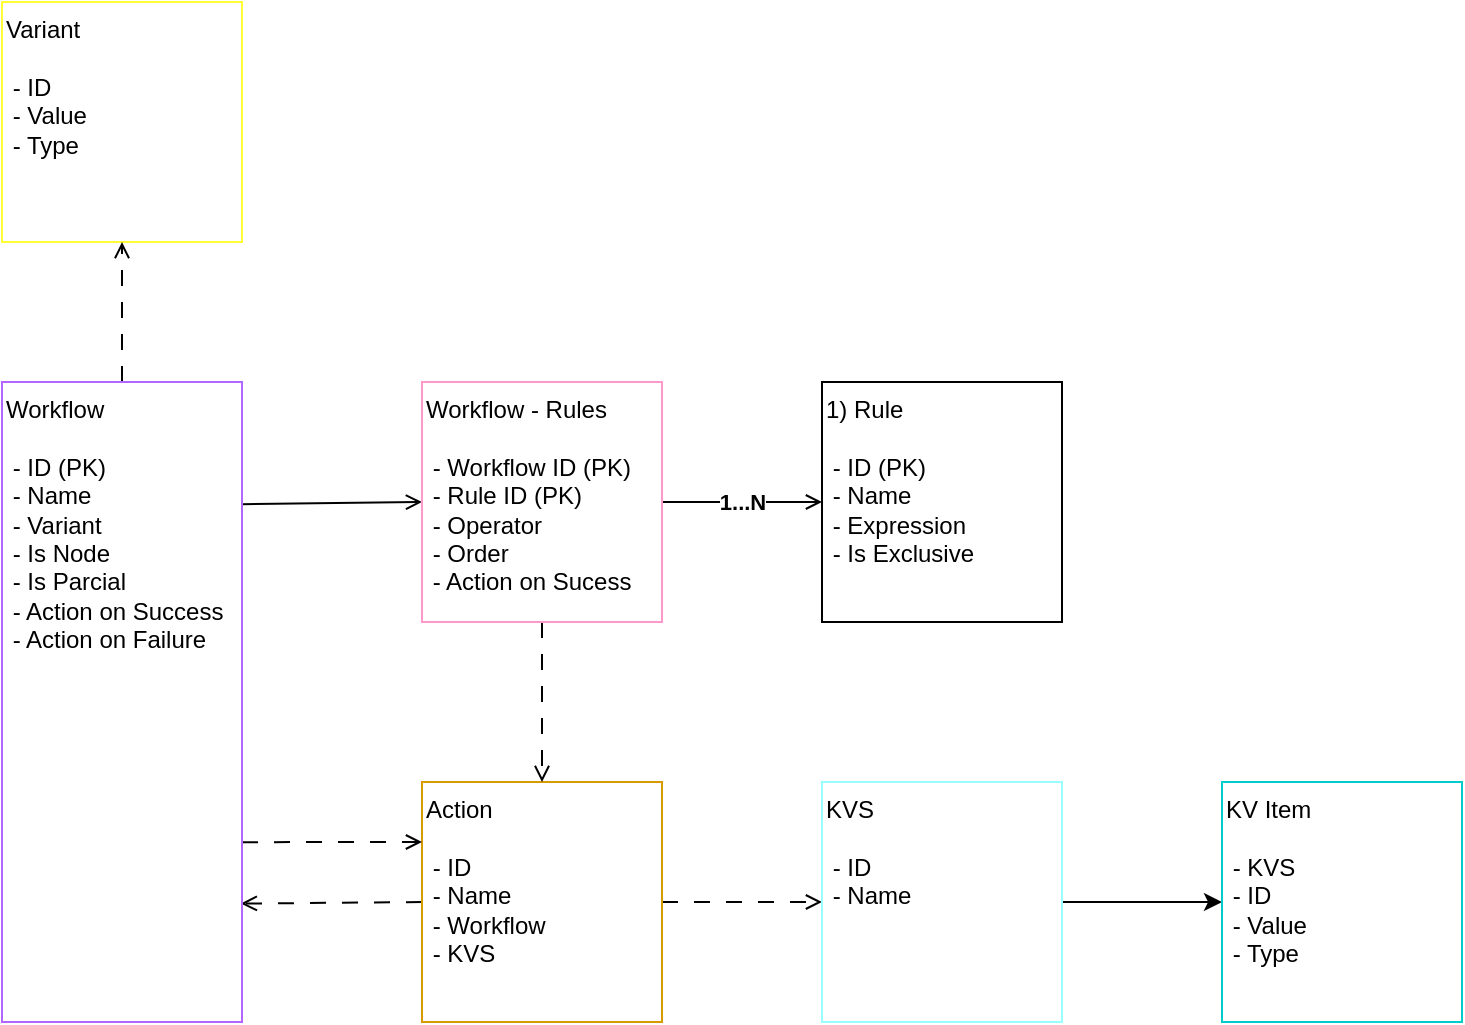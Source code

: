 <mxfile pages="5">
    <diagram id="LyjKLWT2vN5_jiygnvpO" name="Connections">
        <mxGraphModel dx="963" dy="543" grid="1" gridSize="10" guides="1" tooltips="1" connect="1" arrows="1" fold="1" page="1" pageScale="1" pageWidth="850" pageHeight="1100" math="0" shadow="0">
            <root>
                <mxCell id="0"/>
                <mxCell id="1" parent="0"/>
                <mxCell id="AVZ-X2Hg58o_VEa4zs1Z-9" value="" style="edgeStyle=none;html=1;dashed=1;endArrow=open;endFill=0;dashPattern=8 8;" parent="1" source="Qy_hjdB-Wre0WD_cC9GE-2" target="gyh5iQZbHvoaphFOzq5q-1" edge="1">
                    <mxGeometry relative="1" as="geometry"/>
                </mxCell>
                <mxCell id="AVZ-X2Hg58o_VEa4zs1Z-12" style="edgeStyle=none;html=1;entryX=0.995;entryY=0.815;entryDx=0;entryDy=0;exitX=0;exitY=0.5;exitDx=0;exitDy=0;entryPerimeter=0;endArrow=open;endFill=0;dashed=1;dashPattern=8 8;" parent="1" source="Qy_hjdB-Wre0WD_cC9GE-2" target="Qy_hjdB-Wre0WD_cC9GE-5" edge="1">
                    <mxGeometry relative="1" as="geometry"/>
                </mxCell>
                <mxCell id="Qy_hjdB-Wre0WD_cC9GE-2" value="Action&lt;br&gt;&lt;br&gt;&amp;nbsp;- ID&lt;br&gt;&amp;nbsp;- Name&lt;br&gt;&amp;nbsp;- Workflow&lt;br&gt;&amp;nbsp;- KVS" style="rounded=0;whiteSpace=wrap;html=1;strokeColor=#d79b00;fillColor=none;gradientColor=#ffa500;align=left;verticalAlign=top;" parent="1" vertex="1">
                    <mxGeometry x="250" y="550" width="120" height="120" as="geometry"/>
                </mxCell>
                <mxCell id="Qy_hjdB-Wre0WD_cC9GE-4" value="Variant&lt;br&gt;&lt;br&gt;&amp;nbsp;- ID&lt;br&gt;&amp;nbsp;- Value&lt;br&gt;&amp;nbsp;- Type" style="rounded=0;whiteSpace=wrap;html=1;strokeColor=#FFFF33;fillColor=none;gradientColor=#ffd966;align=left;verticalAlign=top;" parent="1" vertex="1">
                    <mxGeometry x="40" y="160" width="120" height="120" as="geometry"/>
                </mxCell>
                <mxCell id="AVZ-X2Hg58o_VEa4zs1Z-11" style="edgeStyle=none;html=1;entryX=0;entryY=0.5;entryDx=0;entryDy=0;exitX=0.998;exitY=0.191;exitDx=0;exitDy=0;exitPerimeter=0;endArrow=open;endFill=0;" parent="1" source="Qy_hjdB-Wre0WD_cC9GE-5" target="WbnDZtWvCEgxXb2GhZYb-2" edge="1">
                    <mxGeometry relative="1" as="geometry"/>
                </mxCell>
                <mxCell id="AVZ-X2Hg58o_VEa4zs1Z-14" style="edgeStyle=none;html=1;entryX=0.5;entryY=1;entryDx=0;entryDy=0;endArrow=open;endFill=0;dashed=1;dashPattern=8 8;" parent="1" source="Qy_hjdB-Wre0WD_cC9GE-5" target="Qy_hjdB-Wre0WD_cC9GE-4" edge="1">
                    <mxGeometry relative="1" as="geometry"/>
                </mxCell>
                <mxCell id="AVZ-X2Hg58o_VEa4zs1Z-19" style="edgeStyle=none;html=1;entryX=0;entryY=0.25;entryDx=0;entryDy=0;dashed=1;dashPattern=8 8;endArrow=open;endFill=0;exitX=1;exitY=0.719;exitDx=0;exitDy=0;exitPerimeter=0;" parent="1" source="Qy_hjdB-Wre0WD_cC9GE-5" target="Qy_hjdB-Wre0WD_cC9GE-2" edge="1">
                    <mxGeometry relative="1" as="geometry"/>
                </mxCell>
                <mxCell id="Qy_hjdB-Wre0WD_cC9GE-5" value="Workflow&lt;br&gt;&lt;br&gt;&amp;nbsp;- ID (PK)&lt;br&gt;&amp;nbsp;- Name&lt;br&gt;&amp;nbsp;- Variant&lt;br&gt;&amp;nbsp;- Is Node&lt;br&gt;&amp;nbsp;- Is Parcial&lt;br&gt;&amp;nbsp;- Action on Success&lt;br&gt;&amp;nbsp;- Action on Failure" style="rounded=0;whiteSpace=wrap;html=1;verticalAlign=top;align=left;fillColor=none;strokeColor=#B266FF;gradientDirection=south;gradientColor=#7ea6e0;" parent="1" vertex="1">
                    <mxGeometry x="40" y="350" width="120" height="320" as="geometry"/>
                </mxCell>
                <mxCell id="Qy_hjdB-Wre0WD_cC9GE-7" value="1) Rule&lt;br&gt;&lt;br&gt;&amp;nbsp;- ID (PK)&lt;br&gt;&amp;nbsp;- Name&lt;br&gt;&amp;nbsp;- Expression&lt;br&gt;&amp;nbsp;- Is Exclusive" style="rounded=0;whiteSpace=wrap;html=1;align=left;verticalAlign=top;" parent="1" vertex="1">
                    <mxGeometry x="450" y="350" width="120" height="120" as="geometry"/>
                </mxCell>
                <mxCell id="AVZ-X2Hg58o_VEa4zs1Z-7" value="1...N" style="edgeStyle=none;html=1;fontStyle=1;endArrow=open;endFill=0;" parent="1" source="WbnDZtWvCEgxXb2GhZYb-2" target="Qy_hjdB-Wre0WD_cC9GE-7" edge="1">
                    <mxGeometry relative="1" as="geometry"/>
                </mxCell>
                <mxCell id="AVZ-X2Hg58o_VEa4zs1Z-8" style="edgeStyle=none;html=1;endArrow=open;endFill=0;dashed=1;dashPattern=8 8;" parent="1" source="WbnDZtWvCEgxXb2GhZYb-2" target="Qy_hjdB-Wre0WD_cC9GE-2" edge="1">
                    <mxGeometry relative="1" as="geometry"/>
                </mxCell>
                <mxCell id="WbnDZtWvCEgxXb2GhZYb-2" value="Workflow - Rules&lt;br&gt;&lt;br&gt;&amp;nbsp;- Workflow ID (PK)&lt;br&gt;&amp;nbsp;- Rule ID (PK)&lt;br&gt;&amp;nbsp;- Operator&lt;br&gt;&amp;nbsp;- Order&lt;br&gt;&amp;nbsp;- Action on Sucess" style="rounded=0;whiteSpace=wrap;html=1;strokeColor=#FF99CC;fillColor=none;gradientColor=#ffa500;align=left;verticalAlign=top;" parent="1" vertex="1">
                    <mxGeometry x="250" y="350" width="120" height="120" as="geometry"/>
                </mxCell>
                <mxCell id="AVZ-X2Hg58o_VEa4zs1Z-10" value="" style="edgeStyle=none;html=1;" parent="1" source="gyh5iQZbHvoaphFOzq5q-1" target="gyh5iQZbHvoaphFOzq5q-2" edge="1">
                    <mxGeometry relative="1" as="geometry"/>
                </mxCell>
                <mxCell id="gyh5iQZbHvoaphFOzq5q-1" value="KVS&lt;br&gt;&lt;br&gt;&amp;nbsp;- ID&lt;br&gt;&amp;nbsp;- Name" style="rounded=0;whiteSpace=wrap;html=1;strokeColor=#99FFFF;fillColor=none;gradientColor=#ffa500;align=left;verticalAlign=top;" parent="1" vertex="1">
                    <mxGeometry x="450" y="550" width="120" height="120" as="geometry"/>
                </mxCell>
                <mxCell id="gyh5iQZbHvoaphFOzq5q-2" value="KV Item&lt;br&gt;&lt;br&gt;&amp;nbsp;- KVS&lt;br&gt;&amp;nbsp;- ID&lt;br&gt;&amp;nbsp;- Value&lt;br&gt;&amp;nbsp;- Type" style="rounded=0;whiteSpace=wrap;html=1;strokeColor=#00CCCC;fillColor=none;gradientColor=#ffa500;align=left;verticalAlign=top;" parent="1" vertex="1">
                    <mxGeometry x="650" y="550" width="120" height="120" as="geometry"/>
                </mxCell>
            </root>
        </mxGraphModel>
    </diagram>
    <diagram id="qVmFlD-CBX-ErY51zL73" name="Componentes">
        <mxGraphModel grid="1" page="1" gridSize="10" guides="1" tooltips="1" connect="1" arrows="1" fold="1" pageScale="1" pageWidth="850" pageHeight="1100" math="0" shadow="0">
            <root>
                <mxCell id="0"/>
                <mxCell id="1" parent="0"/>
                <mxCell id="bjiYlyuOcnUPF-QniSUH-1" value="Rule&lt;br&gt;&lt;br&gt;&amp;nbsp;- ID&lt;br&gt;&amp;nbsp;- Name&lt;br&gt;&amp;nbsp;- Expression&lt;br&gt;&amp;nbsp;- Is Exclusive" style="rounded=0;whiteSpace=wrap;html=1;align=left;verticalAlign=top;strokeColor=default;" parent="1" vertex="1">
                    <mxGeometry x="30" y="300" width="120" height="120" as="geometry"/>
                </mxCell>
                <mxCell id="M0G8iHwndG0JGeVJzw94-1" value="&lt;h1&gt;Rule&lt;/h1&gt;&lt;p&gt;Las reglas son el corazón del workflow, es posible asignar una o mas reglas a un workflow y pueden ser exclusivas o asignadas a multiples workflows.&lt;/p&gt;" style="text;html=1;strokeColor=none;fillColor=none;spacing=5;spacingTop=-20;whiteSpace=wrap;overflow=hidden;rounded=0;verticalAlign=middle;" parent="1" vertex="1">
                    <mxGeometry x="180" y="300" width="600" height="120" as="geometry"/>
                </mxCell>
                <mxCell id="9t1VKK2ffKOIMdsSbyct-1" value="Action&lt;br&gt;&lt;br&gt;&amp;nbsp;- ID&lt;br&gt;&amp;nbsp;- Name&lt;br&gt;&amp;nbsp;- Workflow&lt;br&gt;&amp;nbsp;- KVS" style="rounded=0;whiteSpace=wrap;html=1;strokeColor=#d79b00;fillColor=none;gradientColor=#ffa500;align=left;verticalAlign=top;" parent="1" vertex="1">
                    <mxGeometry x="30" y="910" width="120" height="120" as="geometry"/>
                </mxCell>
                <mxCell id="9H1VtXnv4Iau77OwVuIz-1" value="&lt;h1&gt;Action&lt;/h1&gt;&lt;p&gt;Una Acción contiene la invocación a un workflow o la recuperación de un KVS.&lt;/p&gt;" style="text;html=1;strokeColor=none;fillColor=none;spacing=5;spacingTop=-20;whiteSpace=wrap;overflow=hidden;rounded=0;verticalAlign=middle;" parent="1" vertex="1">
                    <mxGeometry x="180" y="910" width="600" height="120" as="geometry"/>
                </mxCell>
                <mxCell id="6Q-tKtWB3H9LdQR2WDUa-1" value="KVS&lt;br&gt;&lt;br&gt;&amp;nbsp;- ID&lt;br&gt;&amp;nbsp;- Name" style="rounded=0;whiteSpace=wrap;html=1;strokeColor=#99FFFF;fillColor=none;gradientColor=#ffa500;align=left;verticalAlign=top;" parent="1" vertex="1">
                    <mxGeometry x="30" y="600" width="120" height="120" as="geometry"/>
                </mxCell>
                <mxCell id="rRaJ8Djq7bLL1KoQF5-8-1" value="&lt;h1&gt;KVS&lt;/h1&gt;&lt;p&gt;Contener de multiples Llave-Valor usado como resultado de un Workflow o Regla.&lt;/p&gt;" style="text;html=1;strokeColor=none;fillColor=none;spacing=5;spacingTop=-20;whiteSpace=wrap;overflow=hidden;rounded=0;verticalAlign=middle;" parent="1" vertex="1">
                    <mxGeometry x="180" y="600" width="600" height="120" as="geometry"/>
                </mxCell>
                <mxCell id="5Z8WgemuzADRJWirdBL6-1" value="Variant&lt;br&gt;&lt;br&gt;&amp;nbsp;- ID&lt;br&gt;&amp;nbsp;- Value&lt;br&gt;&amp;nbsp;- Type" style="rounded=0;whiteSpace=wrap;html=1;strokeColor=#FFFF33;fillColor=none;gradientColor=#ffd966;align=left;verticalAlign=top;" parent="1" vertex="1">
                    <mxGeometry x="30" y="20" width="120" height="120" as="geometry"/>
                </mxCell>
                <mxCell id="Mwn-F3GZqTvZM4NrYZBQ-1" value="&lt;h1&gt;Variante&lt;/h1&gt;&lt;p&gt;Las variantes es un Key-Value que alimenta y llena los &quot;espacios&quot; dentro de las reglas, permitiendo multiples configuraciones en el mismo workflow y reglas. Las variantes estan asignadas a un único workflow.&lt;/p&gt;" style="text;html=1;strokeColor=none;fillColor=none;spacing=5;spacingTop=-20;whiteSpace=wrap;overflow=hidden;rounded=0;verticalAlign=middle;" parent="1" vertex="1">
                    <mxGeometry x="180" y="20" width="600" height="120" as="geometry"/>
                </mxCell>
                <mxCell id="p1ZofG-8nUMUW4NEJUrA-1" value="Workflow&lt;br&gt;&lt;br&gt;&amp;nbsp;- ID&lt;br&gt;&amp;nbsp;- Name&lt;br&gt;&amp;nbsp;- Variant&lt;br&gt;&amp;nbsp;- Is Node&lt;br&gt;&amp;nbsp;- Action on Success&lt;br&gt;&amp;nbsp;- Action on Failure" style="rounded=0;whiteSpace=wrap;html=1;verticalAlign=top;align=left;fillColor=none;strokeColor=#B266FF;gradientDirection=south;gradientColor=#7ea6e0;" parent="1" vertex="1">
                    <mxGeometry x="30" y="160" width="120" height="120" as="geometry"/>
                </mxCell>
                <mxCell id="sz_G_n_lGGJKNQ2YcUNv-1" value="&lt;h1&gt;Workflow&lt;/h1&gt;&lt;p&gt;Actua como una función que invoca diferentes reglas previamente definidas. Se alimenta de un Input y una Variante. Como resultado puede invocar otro workflow o devolver un KVS previamente definido.&lt;/p&gt;" style="text;html=1;strokeColor=none;fillColor=none;spacing=5;spacingTop=-20;whiteSpace=wrap;overflow=hidden;rounded=0;verticalAlign=middle;" parent="1" vertex="1">
                    <mxGeometry x="180" y="160" width="600" height="120" as="geometry"/>
                </mxCell>
                <mxCell id="mjt-Pqi9qiivTSin8wFP-1" value="KV Item&lt;br&gt;&lt;br&gt;&amp;nbsp;- KVS&lt;br&gt;&amp;nbsp;- ID&lt;br&gt;&amp;nbsp;- Value&lt;br&gt;&amp;nbsp;- Type Value" style="rounded=0;whiteSpace=wrap;html=1;strokeColor=#00CCCC;fillColor=none;gradientColor=#ffa500;align=left;verticalAlign=top;" parent="1" vertex="1">
                    <mxGeometry x="30" y="760" width="120" height="120" as="geometry"/>
                </mxCell>
                <mxCell id="mjt-Pqi9qiivTSin8wFP-2" value="&lt;h1&gt;KVS&lt;/h1&gt;&lt;p&gt;Cátalogo Llave-Valor.&lt;/p&gt;" style="text;html=1;strokeColor=none;fillColor=none;spacing=5;spacingTop=-20;whiteSpace=wrap;overflow=hidden;rounded=0;verticalAlign=middle;" parent="1" vertex="1">
                    <mxGeometry x="180" y="760" width="600" height="120" as="geometry"/>
                </mxCell>
                <mxCell id="bayfGbgVO0qqfXD9BsNV-1" value="Workflow Rule&lt;br&gt;&lt;br&gt;&amp;nbsp;- Workflow ID&lt;br&gt;&amp;nbsp;- Rule ID&lt;br&gt;&amp;nbsp;- Operator&lt;br&gt;&amp;nbsp;- Order&lt;br&gt;&amp;nbsp;- Action on Success" style="rounded=0;whiteSpace=wrap;html=1;align=left;verticalAlign=top;strokeColor=#FF99CC;" parent="1" vertex="1">
                    <mxGeometry x="30" y="450" width="120" height="120" as="geometry"/>
                </mxCell>
                <mxCell id="bayfGbgVO0qqfXD9BsNV-2" value="&lt;h1&gt;Workflow Rules&lt;/h1&gt;&lt;p&gt;Asignación de Reglas a Workflow. Se puede asignar un Operador (AND, OR; default=AND) y un Orden. Cuando el Workflow usa la opción de &quot;Is Node&quot; se puede asignar una Acción en casos de Éxito.&lt;/p&gt;" style="text;html=1;strokeColor=none;fillColor=none;spacing=5;spacingTop=-20;whiteSpace=wrap;overflow=hidden;rounded=0;verticalAlign=middle;" parent="1" vertex="1">
                    <mxGeometry x="180" y="450" width="600" height="120" as="geometry"/>
                </mxCell>
            </root>
        </mxGraphModel>
    </diagram>
    <diagram id="mPHTetRKngbROHtm6HvQ" name="Runner">
        <mxGraphModel dx="1786" dy="792" grid="0" gridSize="10" guides="1" tooltips="1" connect="1" arrows="1" fold="1" page="0" pageScale="1" pageWidth="827" pageHeight="1169" math="0" shadow="0">
            <root>
                <mxCell id="0"/>
                <mxCell id="1" parent="0"/>
                <mxCell id="EDOLJqrGK1mzKc9rHHsd-1" value="&lt;b&gt;&lt;font style=&quot;font-size: 16px;&quot;&gt;Runner&lt;/font&gt;&lt;/b&gt;" style="rounded=1;whiteSpace=wrap;html=1;verticalAlign=top;" parent="1" vertex="1">
                    <mxGeometry x="-235.38" y="321.25" width="462" height="672.75" as="geometry"/>
                </mxCell>
                <mxCell id="L17gIt3pZ17nKTcEuD-m-4" style="edgeStyle=orthogonalEdgeStyle;rounded=0;orthogonalLoop=1;jettySize=auto;html=1;" parent="1" source="mdhJmgMH-yQd7wGeGR3S-1" target="L17gIt3pZ17nKTcEuD-m-3" edge="1">
                    <mxGeometry relative="1" as="geometry"/>
                </mxCell>
                <mxCell id="mdhJmgMH-yQd7wGeGR3S-1" value="Rule" style="rounded=0;whiteSpace=wrap;html=1;verticalAlign=middle;align=center;" parent="1" vertex="1">
                    <mxGeometry x="-40" y="400" width="71.25" height="50" as="geometry"/>
                </mxCell>
                <mxCell id="lOUXT_m5rCyLj58v7dRg-1" value="RuleSet" style="rounded=0;whiteSpace=wrap;html=1;verticalAlign=middle;align=center;fillColor=#1ba1e2;strokeColor=#006EAF;fontColor=#ffffff;" parent="1" vertex="1">
                    <mxGeometry x="-40" y="528.75" width="71.25" height="50" as="geometry"/>
                </mxCell>
                <mxCell id="MTHjEyRlIYmHW_5DdEGk-1" value="Nodo" style="rounded=0;whiteSpace=wrap;html=1;verticalAlign=middle;align=center;fillColor=#008a00;strokeColor=#005700;fontColor=#ffffff;" parent="1" vertex="1">
                    <mxGeometry x="-40" y="640" width="71.25" height="50" as="geometry"/>
                </mxCell>
                <mxCell id="VYslRokS40C3orMm5giJ-1" value="Work&amp;nbsp;&lt;span style=&quot;background-color: initial;&quot;&gt;Item&lt;/span&gt;" style="rounded=0;whiteSpace=wrap;html=1;verticalAlign=middle;align=center;fillColor=#f0a30a;strokeColor=#BD7000;fontColor=#000000;" parent="1" vertex="1">
                    <mxGeometry x="-40" y="760" width="71.25" height="50" as="geometry"/>
                </mxCell>
                <mxCell id="HV0j5ARmj9GCUn9mWwU5-1" value="Workflow" style="rounded=0;whiteSpace=wrap;html=1;verticalAlign=middle;align=center;fillColor=#6a00ff;strokeColor=#3700CC;gradientDirection=south;fontColor=#ffffff;" parent="1" vertex="1">
                    <mxGeometry x="-40" y="880" width="71.25" height="50" as="geometry"/>
                </mxCell>
                <mxCell id="rG_LE6zX1K3y0vw-e4In-1" value="&lt;div&gt;&amp;nbsp;-&amp;nbsp;&lt;span style=&quot;background-color: initial;&quot;&gt;data&lt;/span&gt;&lt;/div&gt;" style="shape=document;whiteSpace=wrap;html=1;boundedLbl=1;align=left;verticalAlign=middle;" parent="1" vertex="1">
                    <mxGeometry x="-360" y="393.75" width="100" height="62.5" as="geometry"/>
                </mxCell>
                <mxCell id="rG_LE6zX1K3y0vw-e4In-2" value="" style="edgeStyle=orthogonalEdgeStyle;rounded=0;orthogonalLoop=1;jettySize=auto;html=1;" parent="1" source="rG_LE6zX1K3y0vw-e4In-1" target="rG_LE6zX1K3y0vw-e4In-3" edge="1">
                    <mxGeometry relative="1" as="geometry">
                        <mxPoint x="-230" y="541.87" as="sourcePoint"/>
                        <mxPoint x="-180" y="426.87" as="targetPoint"/>
                    </mxGeometry>
                </mxCell>
                <mxCell id="L17gIt3pZ17nKTcEuD-m-1" style="edgeStyle=orthogonalEdgeStyle;rounded=0;orthogonalLoop=1;jettySize=auto;html=1;" parent="1" source="rG_LE6zX1K3y0vw-e4In-3" target="mdhJmgMH-yQd7wGeGR3S-1" edge="1">
                    <mxGeometry relative="1" as="geometry"/>
                </mxCell>
                <mxCell id="rG_LE6zX1K3y0vw-e4In-3" value="Fill Params" style="rounded=1;whiteSpace=wrap;html=1;verticalAlign=middle;fontSize=14;" parent="1" vertex="1">
                    <mxGeometry x="-186" y="406.25" width="80" height="37.5" as="geometry"/>
                </mxCell>
                <mxCell id="GZ_Ugw_ACq4smYO0coRt-2" value="Params" style="rounded=1;whiteSpace=wrap;html=1;verticalAlign=middle;fontSize=14;fillColor=#0050ef;strokeColor=#001DBC;fontColor=#ffffff;" parent="1" vertex="1">
                    <mxGeometry x="-350" y="381.25" width="80" height="25" as="geometry"/>
                </mxCell>
                <mxCell id="bFvXUO9gaD0Ba28c6CS7-2" style="edgeStyle=orthogonalEdgeStyle;rounded=0;orthogonalLoop=1;jettySize=auto;html=1;" parent="1" source="L17gIt3pZ17nKTcEuD-m-3" target="bFvXUO9gaD0Ba28c6CS7-1" edge="1">
                    <mxGeometry relative="1" as="geometry"/>
                </mxCell>
                <mxCell id="L17gIt3pZ17nKTcEuD-m-3" value="Result" style="rounded=1;whiteSpace=wrap;html=1;verticalAlign=middle;fontSize=14;" parent="1" vertex="1">
                    <mxGeometry x="120" y="406.25" width="80" height="37.5" as="geometry"/>
                </mxCell>
                <mxCell id="L17gIt3pZ17nKTcEuD-m-8" value="&lt;div&gt;&amp;nbsp;-&amp;nbsp;&lt;span style=&quot;background-color: initial;&quot;&gt;data&lt;/span&gt;&lt;/div&gt;" style="shape=document;whiteSpace=wrap;html=1;boundedLbl=1;align=left;verticalAlign=middle;" parent="1" vertex="1">
                    <mxGeometry x="-360" y="522.5" width="100" height="62.5" as="geometry"/>
                </mxCell>
                <mxCell id="L17gIt3pZ17nKTcEuD-m-9" value="" style="edgeStyle=orthogonalEdgeStyle;rounded=0;orthogonalLoop=1;jettySize=auto;html=1;" parent="1" source="L17gIt3pZ17nKTcEuD-m-8" target="L17gIt3pZ17nKTcEuD-m-10" edge="1">
                    <mxGeometry relative="1" as="geometry">
                        <mxPoint x="-240" y="669.37" as="sourcePoint"/>
                        <mxPoint x="-190" y="554.37" as="targetPoint"/>
                    </mxGeometry>
                </mxCell>
                <mxCell id="L17gIt3pZ17nKTcEuD-m-12" style="edgeStyle=orthogonalEdgeStyle;rounded=0;orthogonalLoop=1;jettySize=auto;html=1;entryX=-0.034;entryY=0.517;entryDx=0;entryDy=0;entryPerimeter=0;" parent="1" source="L17gIt3pZ17nKTcEuD-m-10" target="lOUXT_m5rCyLj58v7dRg-1" edge="1">
                    <mxGeometry relative="1" as="geometry"/>
                </mxCell>
                <mxCell id="L17gIt3pZ17nKTcEuD-m-10" value="Fill Params" style="rounded=1;whiteSpace=wrap;html=1;verticalAlign=middle;fontSize=14;" parent="1" vertex="1">
                    <mxGeometry x="-186" y="535" width="80" height="37.5" as="geometry"/>
                </mxCell>
                <mxCell id="L17gIt3pZ17nKTcEuD-m-11" value="Params" style="rounded=1;whiteSpace=wrap;html=1;verticalAlign=middle;fontSize=14;fillColor=#0050ef;strokeColor=#001DBC;fontColor=#ffffff;" parent="1" vertex="1">
                    <mxGeometry x="-350" y="510" width="80" height="25" as="geometry"/>
                </mxCell>
                <mxCell id="L17gIt3pZ17nKTcEuD-m-15" style="edgeStyle=orthogonalEdgeStyle;rounded=0;orthogonalLoop=1;jettySize=auto;html=1;" parent="1" target="L17gIt3pZ17nKTcEuD-m-16" edge="1">
                    <mxGeometry relative="1" as="geometry">
                        <mxPoint x="31" y="553.75" as="sourcePoint"/>
                    </mxGeometry>
                </mxCell>
                <mxCell id="bFvXUO9gaD0Ba28c6CS7-4" style="edgeStyle=orthogonalEdgeStyle;rounded=0;orthogonalLoop=1;jettySize=auto;html=1;" parent="1" source="L17gIt3pZ17nKTcEuD-m-16" target="bFvXUO9gaD0Ba28c6CS7-3" edge="1">
                    <mxGeometry relative="1" as="geometry"/>
                </mxCell>
                <mxCell id="L17gIt3pZ17nKTcEuD-m-16" value="Result" style="rounded=1;whiteSpace=wrap;html=1;verticalAlign=middle;fontSize=14;" parent="1" vertex="1">
                    <mxGeometry x="120" y="535" width="80" height="37.5" as="geometry"/>
                </mxCell>
                <mxCell id="Ru69SfiAJu8qNnfy-JMq-1" value="&lt;div&gt;&amp;nbsp;-&amp;nbsp;&lt;span style=&quot;background-color: initial;&quot;&gt;data&lt;/span&gt;&lt;/div&gt;" style="shape=document;whiteSpace=wrap;html=1;boundedLbl=1;align=left;verticalAlign=middle;" parent="1" vertex="1">
                    <mxGeometry x="-358" y="633.5" width="100" height="62.5" as="geometry"/>
                </mxCell>
                <mxCell id="Ru69SfiAJu8qNnfy-JMq-2" value="" style="edgeStyle=orthogonalEdgeStyle;rounded=0;orthogonalLoop=1;jettySize=auto;html=1;" parent="1" source="Ru69SfiAJu8qNnfy-JMq-1" target="Ru69SfiAJu8qNnfy-JMq-4" edge="1">
                    <mxGeometry relative="1" as="geometry">
                        <mxPoint x="-238" y="779.37" as="sourcePoint"/>
                        <mxPoint x="-188" y="664.37" as="targetPoint"/>
                    </mxGeometry>
                </mxCell>
                <mxCell id="Ru69SfiAJu8qNnfy-JMq-3" style="edgeStyle=orthogonalEdgeStyle;rounded=0;orthogonalLoop=1;jettySize=auto;html=1;" parent="1" source="Ru69SfiAJu8qNnfy-JMq-4" target="MTHjEyRlIYmHW_5DdEGk-1" edge="1">
                    <mxGeometry relative="1" as="geometry">
                        <mxPoint x="-40" y="665" as="targetPoint"/>
                    </mxGeometry>
                </mxCell>
                <mxCell id="Ru69SfiAJu8qNnfy-JMq-4" value="&lt;div&gt;Override Variant(s) with Params&lt;/div&gt;" style="rounded=1;whiteSpace=wrap;html=1;verticalAlign=middle;fontSize=14;" parent="1" vertex="1">
                    <mxGeometry x="-200" y="633" width="108" height="64" as="geometry"/>
                </mxCell>
                <mxCell id="Ru69SfiAJu8qNnfy-JMq-5" value="Params" style="rounded=1;whiteSpace=wrap;html=1;verticalAlign=middle;fontSize=14;fillColor=#0050ef;strokeColor=#001DBC;fontColor=#ffffff;" parent="1" vertex="1">
                    <mxGeometry x="-348" y="620" width="80" height="25" as="geometry"/>
                </mxCell>
                <mxCell id="P0uBCctbf0M_Pp04Za4e-1" style="edgeStyle=orthogonalEdgeStyle;rounded=0;orthogonalLoop=1;jettySize=auto;html=1;" parent="1" target="P0uBCctbf0M_Pp04Za4e-2" edge="1">
                    <mxGeometry relative="1" as="geometry">
                        <mxPoint x="31.25" y="665" as="sourcePoint"/>
                    </mxGeometry>
                </mxCell>
                <mxCell id="bFvXUO9gaD0Ba28c6CS7-6" style="edgeStyle=orthogonalEdgeStyle;rounded=0;orthogonalLoop=1;jettySize=auto;html=1;" parent="1" source="P0uBCctbf0M_Pp04Za4e-2" target="bFvXUO9gaD0Ba28c6CS7-5" edge="1">
                    <mxGeometry relative="1" as="geometry"/>
                </mxCell>
                <mxCell id="P0uBCctbf0M_Pp04Za4e-2" value="Result" style="rounded=1;whiteSpace=wrap;html=1;verticalAlign=middle;fontSize=14;" parent="1" vertex="1">
                    <mxGeometry x="120.25" y="646.25" width="80" height="37.5" as="geometry"/>
                </mxCell>
                <mxCell id="Hi3IfP-MMy2JygHDCzS5-1" value="&lt;div&gt;&amp;nbsp;-&amp;nbsp;&lt;span style=&quot;background-color: initial;&quot;&gt;data&lt;/span&gt;&lt;/div&gt;" style="shape=document;whiteSpace=wrap;html=1;boundedLbl=1;align=left;verticalAlign=middle;" parent="1" vertex="1">
                    <mxGeometry x="-360" y="753.5" width="100" height="62.5" as="geometry"/>
                </mxCell>
                <mxCell id="Hi3IfP-MMy2JygHDCzS5-2" value="" style="edgeStyle=orthogonalEdgeStyle;rounded=0;orthogonalLoop=1;jettySize=auto;html=1;" parent="1" source="Hi3IfP-MMy2JygHDCzS5-1" target="Hi3IfP-MMy2JygHDCzS5-4" edge="1">
                    <mxGeometry relative="1" as="geometry">
                        <mxPoint x="-240" y="899.37" as="sourcePoint"/>
                        <mxPoint x="-190" y="784.37" as="targetPoint"/>
                    </mxGeometry>
                </mxCell>
                <mxCell id="Hi3IfP-MMy2JygHDCzS5-3" style="edgeStyle=orthogonalEdgeStyle;rounded=0;orthogonalLoop=1;jettySize=auto;html=1;" parent="1" source="Hi3IfP-MMy2JygHDCzS5-4" edge="1">
                    <mxGeometry relative="1" as="geometry">
                        <mxPoint x="-42" y="785" as="targetPoint"/>
                    </mxGeometry>
                </mxCell>
                <mxCell id="Hi3IfP-MMy2JygHDCzS5-4" value="&lt;div&gt;Overriding Variant(s)&lt;/div&gt;" style="rounded=1;whiteSpace=wrap;html=1;verticalAlign=middle;fontSize=14;" parent="1" vertex="1">
                    <mxGeometry x="-200" y="752.75" width="108" height="64" as="geometry"/>
                </mxCell>
                <mxCell id="Hi3IfP-MMy2JygHDCzS5-5" value="Variant" style="rounded=1;whiteSpace=wrap;html=1;verticalAlign=middle;fontSize=14;fillColor=#0050ef;strokeColor=#001DBC;fontColor=#ffffff;" parent="1" vertex="1">
                    <mxGeometry x="-350" y="740" width="80" height="25" as="geometry"/>
                </mxCell>
                <mxCell id="Hi3IfP-MMy2JygHDCzS5-6" value="&lt;div&gt;&amp;nbsp;-&amp;nbsp;&lt;span style=&quot;background-color: initial;&quot;&gt;data&lt;/span&gt;&lt;/div&gt;" style="shape=document;whiteSpace=wrap;html=1;boundedLbl=1;align=left;verticalAlign=middle;" parent="1" vertex="1">
                    <mxGeometry x="-360" y="873.75" width="100" height="62.5" as="geometry"/>
                </mxCell>
                <mxCell id="Hi3IfP-MMy2JygHDCzS5-7" value="" style="edgeStyle=orthogonalEdgeStyle;rounded=0;orthogonalLoop=1;jettySize=auto;html=1;" parent="1" source="yXUM17ZfbB5bBhb3o2Ey-2" target="HV0j5ARmj9GCUn9mWwU5-1" edge="1">
                    <mxGeometry relative="1" as="geometry">
                        <mxPoint x="-238" y="1019.37" as="sourcePoint"/>
                        <mxPoint x="-214" y="905" as="targetPoint"/>
                    </mxGeometry>
                </mxCell>
                <mxCell id="Hi3IfP-MMy2JygHDCzS5-11" style="edgeStyle=orthogonalEdgeStyle;rounded=0;orthogonalLoop=1;jettySize=auto;html=1;" parent="1" target="Hi3IfP-MMy2JygHDCzS5-12" edge="1">
                    <mxGeometry relative="1" as="geometry">
                        <mxPoint x="31.25" y="904.75" as="sourcePoint"/>
                    </mxGeometry>
                </mxCell>
                <mxCell id="bFvXUO9gaD0Ba28c6CS7-10" style="edgeStyle=orthogonalEdgeStyle;rounded=0;orthogonalLoop=1;jettySize=auto;html=1;" parent="1" source="Hi3IfP-MMy2JygHDCzS5-12" target="bFvXUO9gaD0Ba28c6CS7-9" edge="1">
                    <mxGeometry relative="1" as="geometry"/>
                </mxCell>
                <mxCell id="Hi3IfP-MMy2JygHDCzS5-12" value="Result" style="rounded=1;whiteSpace=wrap;html=1;verticalAlign=middle;fontSize=14;" parent="1" vertex="1">
                    <mxGeometry x="120.25" y="886" width="80" height="37.5" as="geometry"/>
                </mxCell>
                <mxCell id="Hi3IfP-MMy2JygHDCzS5-13" style="edgeStyle=orthogonalEdgeStyle;rounded=0;orthogonalLoop=1;jettySize=auto;html=1;" parent="1" target="Hi3IfP-MMy2JygHDCzS5-14" edge="1">
                    <mxGeometry relative="1" as="geometry">
                        <mxPoint x="31.25" y="784.75" as="sourcePoint"/>
                    </mxGeometry>
                </mxCell>
                <mxCell id="bFvXUO9gaD0Ba28c6CS7-8" style="edgeStyle=orthogonalEdgeStyle;rounded=0;orthogonalLoop=1;jettySize=auto;html=1;" parent="1" source="Hi3IfP-MMy2JygHDCzS5-14" target="bFvXUO9gaD0Ba28c6CS7-7" edge="1">
                    <mxGeometry relative="1" as="geometry"/>
                </mxCell>
                <mxCell id="Hi3IfP-MMy2JygHDCzS5-14" value="Result" style="rounded=1;whiteSpace=wrap;html=1;verticalAlign=middle;fontSize=14;" parent="1" vertex="1">
                    <mxGeometry x="120.25" y="766" width="80" height="37.5" as="geometry"/>
                </mxCell>
                <mxCell id="Hi3IfP-MMy2JygHDCzS5-15" value="as Program" style="text;html=1;align=center;verticalAlign=middle;whiteSpace=wrap;rounded=0;" parent="1" vertex="1">
                    <mxGeometry x="-51.56" y="930" width="94.37" height="30" as="geometry"/>
                </mxCell>
                <mxCell id="Hi3IfP-MMy2JygHDCzS5-16" value="as Module" style="text;html=1;align=center;verticalAlign=middle;whiteSpace=wrap;rounded=0;" parent="1" vertex="1">
                    <mxGeometry x="-51.56" y="810" width="94.37" height="30" as="geometry"/>
                </mxCell>
                <mxCell id="Hi3IfP-MMy2JygHDCzS5-17" value="as Function" style="text;html=1;align=center;verticalAlign=middle;whiteSpace=wrap;rounded=0;" parent="1" vertex="1">
                    <mxGeometry x="-51.56" y="690" width="94.37" height="30" as="geometry"/>
                </mxCell>
                <mxCell id="Hi3IfP-MMy2JygHDCzS5-18" value="as Complex Case" style="text;html=1;align=center;verticalAlign=middle;whiteSpace=wrap;rounded=0;" parent="1" vertex="1">
                    <mxGeometry x="-65.16" y="578.75" width="121.56" height="30" as="geometry"/>
                </mxCell>
                <mxCell id="Hi3IfP-MMy2JygHDCzS5-19" value="as Case" style="text;html=1;align=center;verticalAlign=middle;whiteSpace=wrap;rounded=0;" parent="1" vertex="1">
                    <mxGeometry x="-51.56" y="450" width="94.37" height="30" as="geometry"/>
                </mxCell>
                <mxCell id="bFvXUO9gaD0Ba28c6CS7-1" value="- 200 OK" style="shape=document;whiteSpace=wrap;html=1;boundedLbl=1;align=left;verticalAlign=middle;" parent="1" vertex="1">
                    <mxGeometry x="263" y="393.5" width="100" height="62.5" as="geometry"/>
                </mxCell>
                <mxCell id="bFvXUO9gaD0Ba28c6CS7-3" value="- 200 OK" style="shape=document;whiteSpace=wrap;html=1;boundedLbl=1;align=left;verticalAlign=middle;" parent="1" vertex="1">
                    <mxGeometry x="263" y="522.25" width="100" height="62.5" as="geometry"/>
                </mxCell>
                <mxCell id="bFvXUO9gaD0Ba28c6CS7-5" value="- 200 OK&lt;div&gt;- data&lt;/div&gt;" style="shape=document;whiteSpace=wrap;html=1;boundedLbl=1;align=left;verticalAlign=middle;" parent="1" vertex="1">
                    <mxGeometry x="263" y="633.5" width="100" height="62.5" as="geometry"/>
                </mxCell>
                <mxCell id="bFvXUO9gaD0Ba28c6CS7-7" value="- 200 OK&lt;div&gt;- data&lt;/div&gt;" style="shape=document;whiteSpace=wrap;html=1;boundedLbl=1;align=left;verticalAlign=middle;" parent="1" vertex="1">
                    <mxGeometry x="263" y="754" width="100" height="62.5" as="geometry"/>
                </mxCell>
                <mxCell id="bFvXUO9gaD0Ba28c6CS7-9" value="- 200 OK&lt;div&gt;- data&lt;/div&gt;" style="shape=document;whiteSpace=wrap;html=1;boundedLbl=1;align=left;verticalAlign=middle;" parent="1" vertex="1">
                    <mxGeometry x="263" y="873.5" width="100" height="62.5" as="geometry"/>
                </mxCell>
                <mxCell id="yXUM17ZfbB5bBhb3o2Ey-1" value="Variant" style="rounded=1;whiteSpace=wrap;html=1;verticalAlign=middle;fontSize=14;fillColor=#0050ef;strokeColor=#001DBC;fontColor=#ffffff;" parent="1" vertex="1">
                    <mxGeometry x="-350" y="860.25" width="80" height="25" as="geometry"/>
                </mxCell>
                <mxCell id="yXUM17ZfbB5bBhb3o2Ey-3" value="" style="edgeStyle=orthogonalEdgeStyle;rounded=0;orthogonalLoop=1;jettySize=auto;html=1;" parent="1" source="Hi3IfP-MMy2JygHDCzS5-6" target="yXUM17ZfbB5bBhb3o2Ey-2" edge="1">
                    <mxGeometry relative="1" as="geometry">
                        <mxPoint x="-258" y="905" as="sourcePoint"/>
                        <mxPoint x="-40" y="905" as="targetPoint"/>
                    </mxGeometry>
                </mxCell>
                <mxCell id="yXUM17ZfbB5bBhb3o2Ey-2" value="&lt;div&gt;Overriding Variant(s)&lt;/div&gt;" style="rounded=1;whiteSpace=wrap;html=1;verticalAlign=middle;fontSize=14;" parent="1" vertex="1">
                    <mxGeometry x="-200" y="873.75" width="108" height="64" as="geometry"/>
                </mxCell>
            </root>
        </mxGraphModel>
    </diagram>
</mxfile>
